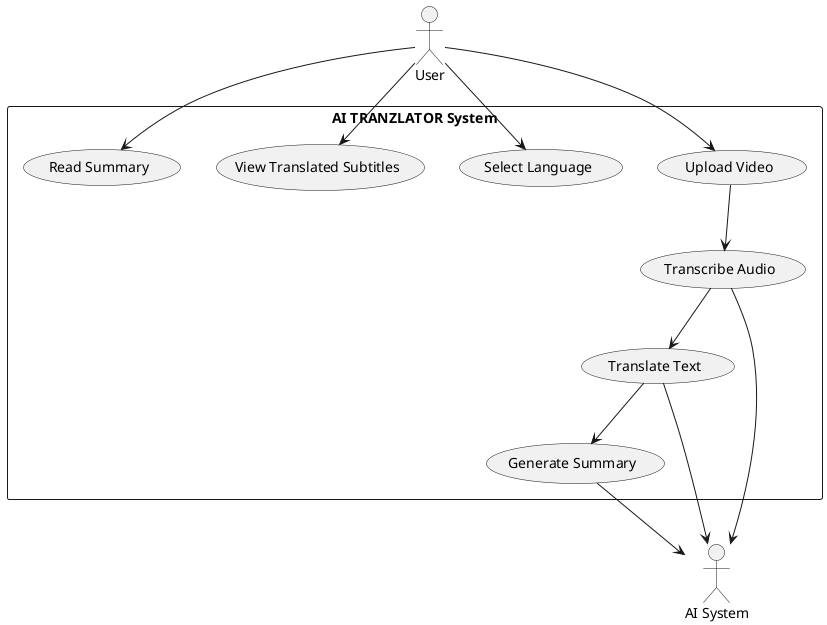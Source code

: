 @startuml
actor User
actor "AI System" as AI

rectangle "AI TRANZLATOR System" {
  User --> (Upload Video)
  User --> (Select Language)
  User --> (View Translated Subtitles)
  User --> (Read Summary)

  (Transcribe Audio) --> AI
  (Translate Text) --> AI
  (Generate Summary) --> AI

  (Upload Video) --> (Transcribe Audio)
  (Transcribe Audio) --> (Translate Text)
  (Translate Text) --> (Generate Summary)
}
@enduml
